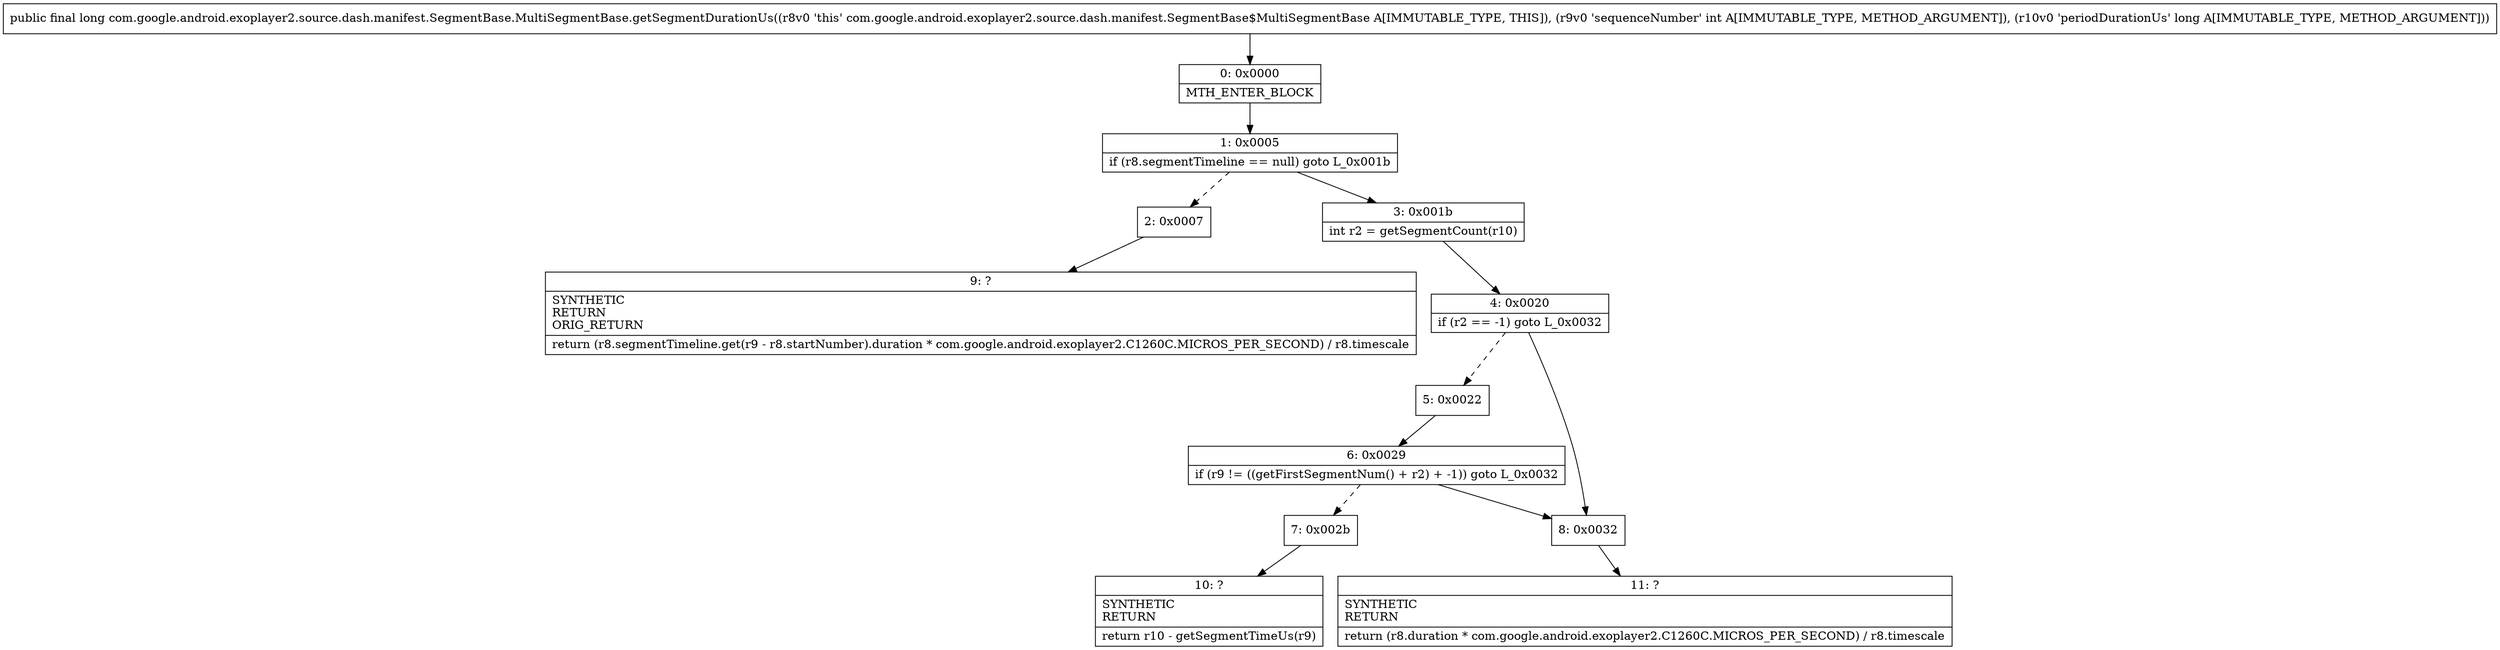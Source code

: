 digraph "CFG forcom.google.android.exoplayer2.source.dash.manifest.SegmentBase.MultiSegmentBase.getSegmentDurationUs(IJ)J" {
Node_0 [shape=record,label="{0\:\ 0x0000|MTH_ENTER_BLOCK\l}"];
Node_1 [shape=record,label="{1\:\ 0x0005|if (r8.segmentTimeline == null) goto L_0x001b\l}"];
Node_2 [shape=record,label="{2\:\ 0x0007}"];
Node_3 [shape=record,label="{3\:\ 0x001b|int r2 = getSegmentCount(r10)\l}"];
Node_4 [shape=record,label="{4\:\ 0x0020|if (r2 == \-1) goto L_0x0032\l}"];
Node_5 [shape=record,label="{5\:\ 0x0022}"];
Node_6 [shape=record,label="{6\:\ 0x0029|if (r9 != ((getFirstSegmentNum() + r2) + \-1)) goto L_0x0032\l}"];
Node_7 [shape=record,label="{7\:\ 0x002b}"];
Node_8 [shape=record,label="{8\:\ 0x0032}"];
Node_9 [shape=record,label="{9\:\ ?|SYNTHETIC\lRETURN\lORIG_RETURN\l|return (r8.segmentTimeline.get(r9 \- r8.startNumber).duration * com.google.android.exoplayer2.C1260C.MICROS_PER_SECOND) \/ r8.timescale\l}"];
Node_10 [shape=record,label="{10\:\ ?|SYNTHETIC\lRETURN\l|return r10 \- getSegmentTimeUs(r9)\l}"];
Node_11 [shape=record,label="{11\:\ ?|SYNTHETIC\lRETURN\l|return (r8.duration * com.google.android.exoplayer2.C1260C.MICROS_PER_SECOND) \/ r8.timescale\l}"];
MethodNode[shape=record,label="{public final long com.google.android.exoplayer2.source.dash.manifest.SegmentBase.MultiSegmentBase.getSegmentDurationUs((r8v0 'this' com.google.android.exoplayer2.source.dash.manifest.SegmentBase$MultiSegmentBase A[IMMUTABLE_TYPE, THIS]), (r9v0 'sequenceNumber' int A[IMMUTABLE_TYPE, METHOD_ARGUMENT]), (r10v0 'periodDurationUs' long A[IMMUTABLE_TYPE, METHOD_ARGUMENT])) }"];
MethodNode -> Node_0;
Node_0 -> Node_1;
Node_1 -> Node_2[style=dashed];
Node_1 -> Node_3;
Node_2 -> Node_9;
Node_3 -> Node_4;
Node_4 -> Node_5[style=dashed];
Node_4 -> Node_8;
Node_5 -> Node_6;
Node_6 -> Node_7[style=dashed];
Node_6 -> Node_8;
Node_7 -> Node_10;
Node_8 -> Node_11;
}

